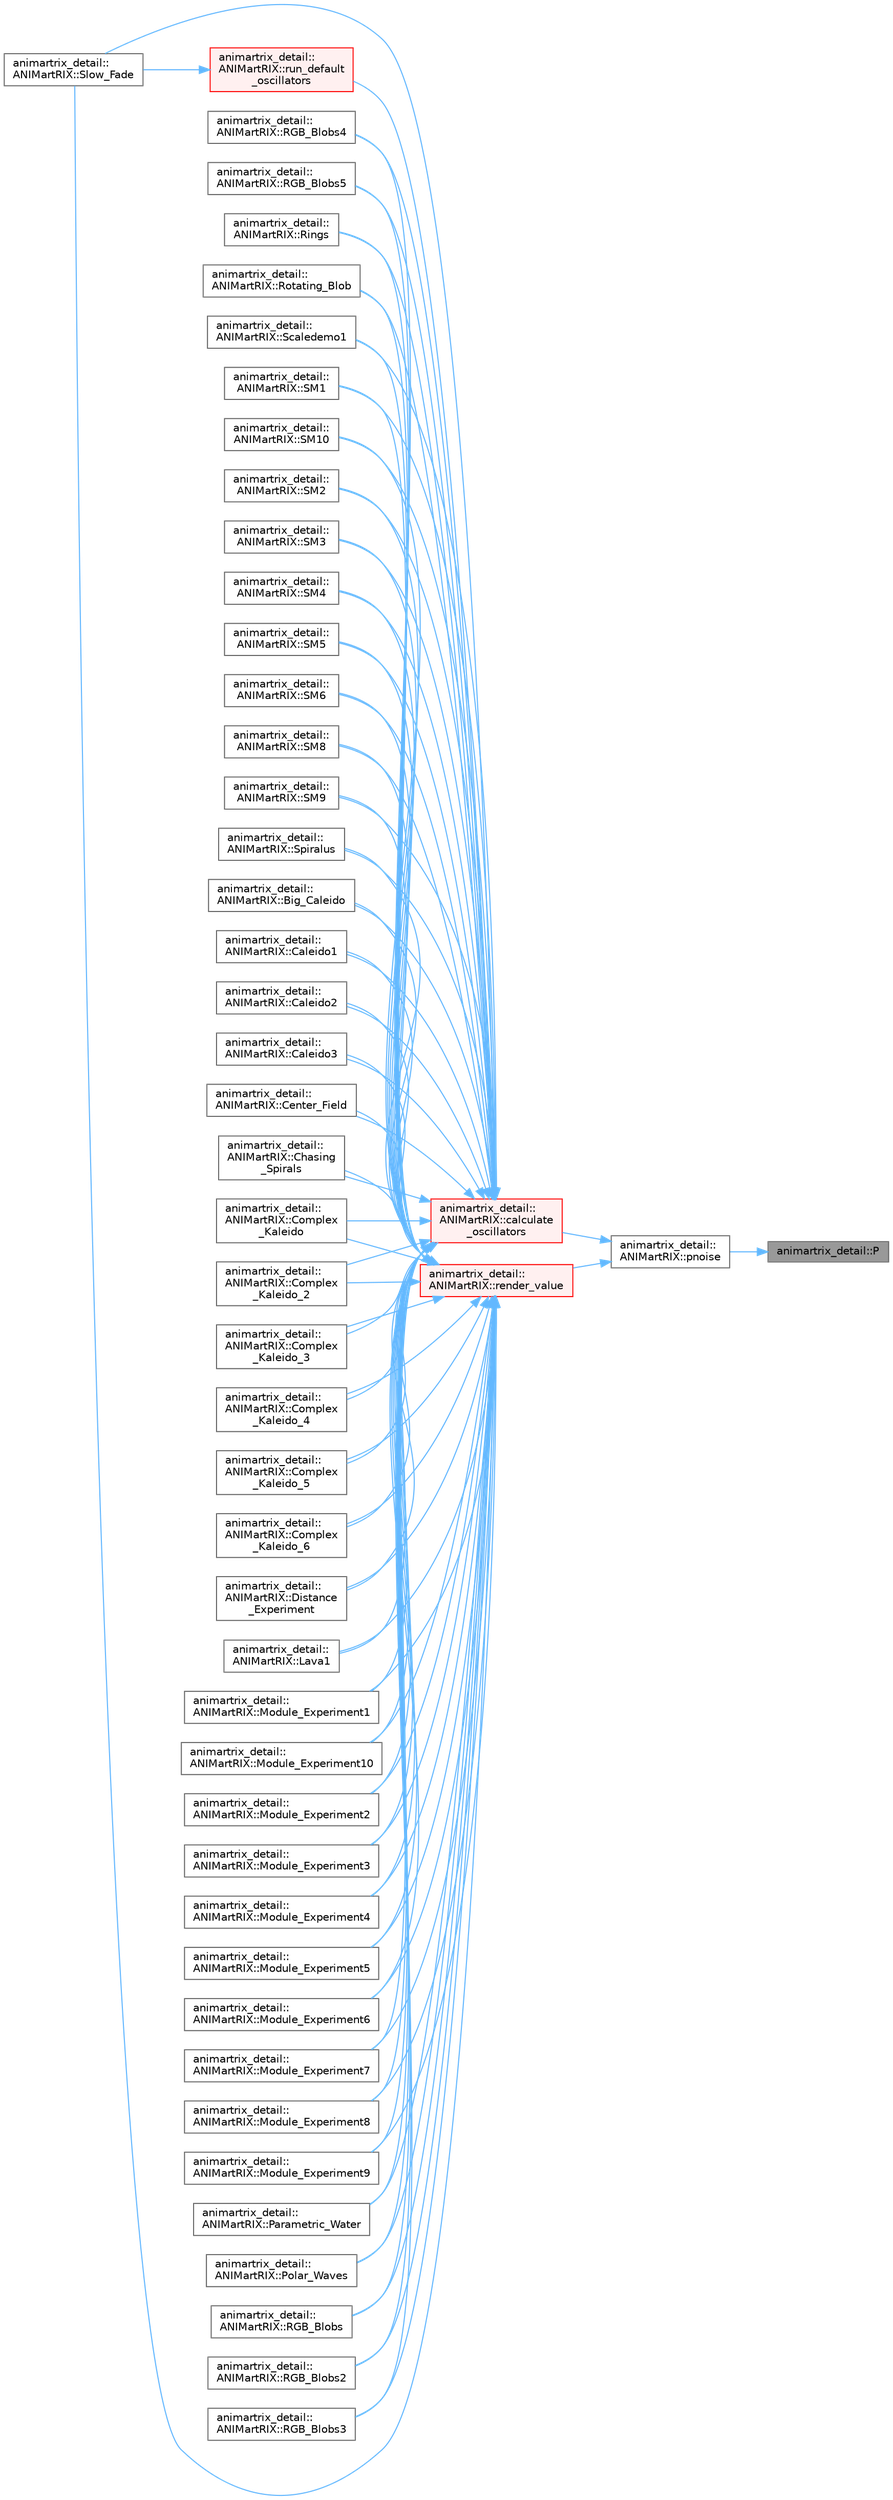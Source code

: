 digraph "animartrix_detail::P"
{
 // INTERACTIVE_SVG=YES
 // LATEX_PDF_SIZE
  bgcolor="transparent";
  edge [fontname=Helvetica,fontsize=10,labelfontname=Helvetica,labelfontsize=10];
  node [fontname=Helvetica,fontsize=10,shape=box,height=0.2,width=0.4];
  rankdir="RL";
  Node1 [id="Node000001",label="animartrix_detail::P",height=0.2,width=0.4,color="gray40", fillcolor="grey60", style="filled", fontcolor="black",tooltip=" "];
  Node1 -> Node2 [id="edge1_Node000001_Node000002",dir="back",color="steelblue1",style="solid",tooltip=" "];
  Node2 [id="Node000002",label="animartrix_detail::\lANIMartRIX::pnoise",height=0.2,width=0.4,color="grey40", fillcolor="white", style="filled",URL="$df/d5e/classanimartrix__detail_1_1_a_n_i_mart_r_i_x_a4e599e324fb4f9bec1a113f1843f6058.html#a4e599e324fb4f9bec1a113f1843f6058",tooltip=" "];
  Node2 -> Node3 [id="edge2_Node000002_Node000003",dir="back",color="steelblue1",style="solid",tooltip=" "];
  Node3 [id="Node000003",label="animartrix_detail::\lANIMartRIX::calculate\l_oscillators",height=0.2,width=0.4,color="red", fillcolor="#FFF0F0", style="filled",URL="$df/d5e/classanimartrix__detail_1_1_a_n_i_mart_r_i_x_a8f1a3ef6f9688953f30b62ee5a3842e0.html#a8f1a3ef6f9688953f30b62ee5a3842e0",tooltip=" "];
  Node3 -> Node4 [id="edge3_Node000003_Node000004",dir="back",color="steelblue1",style="solid",tooltip=" "];
  Node4 [id="Node000004",label="animartrix_detail::\lANIMartRIX::Big_Caleido",height=0.2,width=0.4,color="grey40", fillcolor="white", style="filled",URL="$df/d5e/classanimartrix__detail_1_1_a_n_i_mart_r_i_x_afd42bd1ab9524ace460826650d786553.html#afd42bd1ab9524ace460826650d786553",tooltip=" "];
  Node3 -> Node5 [id="edge4_Node000003_Node000005",dir="back",color="steelblue1",style="solid",tooltip=" "];
  Node5 [id="Node000005",label="animartrix_detail::\lANIMartRIX::Caleido1",height=0.2,width=0.4,color="grey40", fillcolor="white", style="filled",URL="$df/d5e/classanimartrix__detail_1_1_a_n_i_mart_r_i_x_a635b9bd669d09ed6fb6fd57928d7db35.html#a635b9bd669d09ed6fb6fd57928d7db35",tooltip=" "];
  Node3 -> Node6 [id="edge5_Node000003_Node000006",dir="back",color="steelblue1",style="solid",tooltip=" "];
  Node6 [id="Node000006",label="animartrix_detail::\lANIMartRIX::Caleido2",height=0.2,width=0.4,color="grey40", fillcolor="white", style="filled",URL="$df/d5e/classanimartrix__detail_1_1_a_n_i_mart_r_i_x_aaf67b24ce35b40df41e25e1f38c094c4.html#aaf67b24ce35b40df41e25e1f38c094c4",tooltip=" "];
  Node3 -> Node7 [id="edge6_Node000003_Node000007",dir="back",color="steelblue1",style="solid",tooltip=" "];
  Node7 [id="Node000007",label="animartrix_detail::\lANIMartRIX::Caleido3",height=0.2,width=0.4,color="grey40", fillcolor="white", style="filled",URL="$df/d5e/classanimartrix__detail_1_1_a_n_i_mart_r_i_x_ae641ea96215a7c955214c9d942210d39.html#ae641ea96215a7c955214c9d942210d39",tooltip=" "];
  Node3 -> Node8 [id="edge7_Node000003_Node000008",dir="back",color="steelblue1",style="solid",tooltip=" "];
  Node8 [id="Node000008",label="animartrix_detail::\lANIMartRIX::Center_Field",height=0.2,width=0.4,color="grey40", fillcolor="white", style="filled",URL="$df/d5e/classanimartrix__detail_1_1_a_n_i_mart_r_i_x_a935f5ce0a54dd11a017c2144a4391c30.html#a935f5ce0a54dd11a017c2144a4391c30",tooltip=" "];
  Node3 -> Node9 [id="edge8_Node000003_Node000009",dir="back",color="steelblue1",style="solid",tooltip=" "];
  Node9 [id="Node000009",label="animartrix_detail::\lANIMartRIX::Chasing\l_Spirals",height=0.2,width=0.4,color="grey40", fillcolor="white", style="filled",URL="$df/d5e/classanimartrix__detail_1_1_a_n_i_mart_r_i_x_a6475946cb350bccabbca3d28eee3bede.html#a6475946cb350bccabbca3d28eee3bede",tooltip=" "];
  Node3 -> Node10 [id="edge9_Node000003_Node000010",dir="back",color="steelblue1",style="solid",tooltip=" "];
  Node10 [id="Node000010",label="animartrix_detail::\lANIMartRIX::Complex\l_Kaleido",height=0.2,width=0.4,color="grey40", fillcolor="white", style="filled",URL="$df/d5e/classanimartrix__detail_1_1_a_n_i_mart_r_i_x_a2a50d7ce292db55ed53567b5f87c6e4d.html#a2a50d7ce292db55ed53567b5f87c6e4d",tooltip=" "];
  Node3 -> Node11 [id="edge10_Node000003_Node000011",dir="back",color="steelblue1",style="solid",tooltip=" "];
  Node11 [id="Node000011",label="animartrix_detail::\lANIMartRIX::Complex\l_Kaleido_2",height=0.2,width=0.4,color="grey40", fillcolor="white", style="filled",URL="$df/d5e/classanimartrix__detail_1_1_a_n_i_mart_r_i_x_aa4f118355ed38a09cbac05c0ed1487e6.html#aa4f118355ed38a09cbac05c0ed1487e6",tooltip=" "];
  Node3 -> Node12 [id="edge11_Node000003_Node000012",dir="back",color="steelblue1",style="solid",tooltip=" "];
  Node12 [id="Node000012",label="animartrix_detail::\lANIMartRIX::Complex\l_Kaleido_3",height=0.2,width=0.4,color="grey40", fillcolor="white", style="filled",URL="$df/d5e/classanimartrix__detail_1_1_a_n_i_mart_r_i_x_aafa5d8f53b7592d3e8c05c77d233842d.html#aafa5d8f53b7592d3e8c05c77d233842d",tooltip=" "];
  Node3 -> Node13 [id="edge12_Node000003_Node000013",dir="back",color="steelblue1",style="solid",tooltip=" "];
  Node13 [id="Node000013",label="animartrix_detail::\lANIMartRIX::Complex\l_Kaleido_4",height=0.2,width=0.4,color="grey40", fillcolor="white", style="filled",URL="$df/d5e/classanimartrix__detail_1_1_a_n_i_mart_r_i_x_aaa6e9f5d15d84f47ab2cf9aec551f414.html#aaa6e9f5d15d84f47ab2cf9aec551f414",tooltip=" "];
  Node3 -> Node14 [id="edge13_Node000003_Node000014",dir="back",color="steelblue1",style="solid",tooltip=" "];
  Node14 [id="Node000014",label="animartrix_detail::\lANIMartRIX::Complex\l_Kaleido_5",height=0.2,width=0.4,color="grey40", fillcolor="white", style="filled",URL="$df/d5e/classanimartrix__detail_1_1_a_n_i_mart_r_i_x_a3ee9be43132eaf3adf379632b2f64c67.html#a3ee9be43132eaf3adf379632b2f64c67",tooltip=" "];
  Node3 -> Node15 [id="edge14_Node000003_Node000015",dir="back",color="steelblue1",style="solid",tooltip=" "];
  Node15 [id="Node000015",label="animartrix_detail::\lANIMartRIX::Complex\l_Kaleido_6",height=0.2,width=0.4,color="grey40", fillcolor="white", style="filled",URL="$df/d5e/classanimartrix__detail_1_1_a_n_i_mart_r_i_x_a118657bb9d688681edf4eda3d3e5e4e8.html#a118657bb9d688681edf4eda3d3e5e4e8",tooltip=" "];
  Node3 -> Node16 [id="edge15_Node000003_Node000016",dir="back",color="steelblue1",style="solid",tooltip=" "];
  Node16 [id="Node000016",label="animartrix_detail::\lANIMartRIX::Distance\l_Experiment",height=0.2,width=0.4,color="grey40", fillcolor="white", style="filled",URL="$df/d5e/classanimartrix__detail_1_1_a_n_i_mart_r_i_x_ab80f5d0aa4154346dbc4d7da7728bd76.html#ab80f5d0aa4154346dbc4d7da7728bd76",tooltip=" "];
  Node3 -> Node17 [id="edge16_Node000003_Node000017",dir="back",color="steelblue1",style="solid",tooltip=" "];
  Node17 [id="Node000017",label="animartrix_detail::\lANIMartRIX::Lava1",height=0.2,width=0.4,color="grey40", fillcolor="white", style="filled",URL="$df/d5e/classanimartrix__detail_1_1_a_n_i_mart_r_i_x_a41cfe7048ff500d69896a1bf782876ea.html#a41cfe7048ff500d69896a1bf782876ea",tooltip=" "];
  Node3 -> Node18 [id="edge17_Node000003_Node000018",dir="back",color="steelblue1",style="solid",tooltip=" "];
  Node18 [id="Node000018",label="animartrix_detail::\lANIMartRIX::Module_Experiment1",height=0.2,width=0.4,color="grey40", fillcolor="white", style="filled",URL="$df/d5e/classanimartrix__detail_1_1_a_n_i_mart_r_i_x_a05f4cb7ab634b4eac92529bc38087ffd.html#a05f4cb7ab634b4eac92529bc38087ffd",tooltip=" "];
  Node3 -> Node19 [id="edge18_Node000003_Node000019",dir="back",color="steelblue1",style="solid",tooltip=" "];
  Node19 [id="Node000019",label="animartrix_detail::\lANIMartRIX::Module_Experiment10",height=0.2,width=0.4,color="grey40", fillcolor="white", style="filled",URL="$df/d5e/classanimartrix__detail_1_1_a_n_i_mart_r_i_x_a5fc440a502553a8c0e2057466a3f863f.html#a5fc440a502553a8c0e2057466a3f863f",tooltip=" "];
  Node3 -> Node20 [id="edge19_Node000003_Node000020",dir="back",color="steelblue1",style="solid",tooltip=" "];
  Node20 [id="Node000020",label="animartrix_detail::\lANIMartRIX::Module_Experiment2",height=0.2,width=0.4,color="grey40", fillcolor="white", style="filled",URL="$df/d5e/classanimartrix__detail_1_1_a_n_i_mart_r_i_x_a5f801b2b8c16f34456bf50c049c201e8.html#a5f801b2b8c16f34456bf50c049c201e8",tooltip=" "];
  Node3 -> Node21 [id="edge20_Node000003_Node000021",dir="back",color="steelblue1",style="solid",tooltip=" "];
  Node21 [id="Node000021",label="animartrix_detail::\lANIMartRIX::Module_Experiment3",height=0.2,width=0.4,color="grey40", fillcolor="white", style="filled",URL="$df/d5e/classanimartrix__detail_1_1_a_n_i_mart_r_i_x_a9095b1798ba7315d94d5e577562de065.html#a9095b1798ba7315d94d5e577562de065",tooltip=" "];
  Node3 -> Node22 [id="edge21_Node000003_Node000022",dir="back",color="steelblue1",style="solid",tooltip=" "];
  Node22 [id="Node000022",label="animartrix_detail::\lANIMartRIX::Module_Experiment4",height=0.2,width=0.4,color="grey40", fillcolor="white", style="filled",URL="$df/d5e/classanimartrix__detail_1_1_a_n_i_mart_r_i_x_a165e52b98ceda0602285abe1b977b5d8.html#a165e52b98ceda0602285abe1b977b5d8",tooltip=" "];
  Node3 -> Node23 [id="edge22_Node000003_Node000023",dir="back",color="steelblue1",style="solid",tooltip=" "];
  Node23 [id="Node000023",label="animartrix_detail::\lANIMartRIX::Module_Experiment5",height=0.2,width=0.4,color="grey40", fillcolor="white", style="filled",URL="$df/d5e/classanimartrix__detail_1_1_a_n_i_mart_r_i_x_a76fc7586ee468e81955121181345f161.html#a76fc7586ee468e81955121181345f161",tooltip=" "];
  Node3 -> Node24 [id="edge23_Node000003_Node000024",dir="back",color="steelblue1",style="solid",tooltip=" "];
  Node24 [id="Node000024",label="animartrix_detail::\lANIMartRIX::Module_Experiment6",height=0.2,width=0.4,color="grey40", fillcolor="white", style="filled",URL="$df/d5e/classanimartrix__detail_1_1_a_n_i_mart_r_i_x_af83d95ad864df77e52956ea0e5db6322.html#af83d95ad864df77e52956ea0e5db6322",tooltip=" "];
  Node3 -> Node25 [id="edge24_Node000003_Node000025",dir="back",color="steelblue1",style="solid",tooltip=" "];
  Node25 [id="Node000025",label="animartrix_detail::\lANIMartRIX::Module_Experiment7",height=0.2,width=0.4,color="grey40", fillcolor="white", style="filled",URL="$df/d5e/classanimartrix__detail_1_1_a_n_i_mart_r_i_x_a60103321537b27127dc357a0865e7b93.html#a60103321537b27127dc357a0865e7b93",tooltip=" "];
  Node3 -> Node26 [id="edge25_Node000003_Node000026",dir="back",color="steelblue1",style="solid",tooltip=" "];
  Node26 [id="Node000026",label="animartrix_detail::\lANIMartRIX::Module_Experiment8",height=0.2,width=0.4,color="grey40", fillcolor="white", style="filled",URL="$df/d5e/classanimartrix__detail_1_1_a_n_i_mart_r_i_x_a396360a3178c3c4402ef95f59a0b108d.html#a396360a3178c3c4402ef95f59a0b108d",tooltip=" "];
  Node3 -> Node27 [id="edge26_Node000003_Node000027",dir="back",color="steelblue1",style="solid",tooltip=" "];
  Node27 [id="Node000027",label="animartrix_detail::\lANIMartRIX::Module_Experiment9",height=0.2,width=0.4,color="grey40", fillcolor="white", style="filled",URL="$df/d5e/classanimartrix__detail_1_1_a_n_i_mart_r_i_x_a364c32e87692fdfb1ab453cf47b55657.html#a364c32e87692fdfb1ab453cf47b55657",tooltip=" "];
  Node3 -> Node28 [id="edge27_Node000003_Node000028",dir="back",color="steelblue1",style="solid",tooltip=" "];
  Node28 [id="Node000028",label="animartrix_detail::\lANIMartRIX::Parametric_Water",height=0.2,width=0.4,color="grey40", fillcolor="white", style="filled",URL="$df/d5e/classanimartrix__detail_1_1_a_n_i_mart_r_i_x_aea01dc23c7b6c1534f29f9261cb72a00.html#aea01dc23c7b6c1534f29f9261cb72a00",tooltip=" "];
  Node3 -> Node29 [id="edge28_Node000003_Node000029",dir="back",color="steelblue1",style="solid",tooltip=" "];
  Node29 [id="Node000029",label="animartrix_detail::\lANIMartRIX::Polar_Waves",height=0.2,width=0.4,color="grey40", fillcolor="white", style="filled",URL="$df/d5e/classanimartrix__detail_1_1_a_n_i_mart_r_i_x_af6cc3badc6fddb1c90c1b56e4e671603.html#af6cc3badc6fddb1c90c1b56e4e671603",tooltip=" "];
  Node3 -> Node30 [id="edge29_Node000003_Node000030",dir="back",color="steelblue1",style="solid",tooltip=" "];
  Node30 [id="Node000030",label="animartrix_detail::\lANIMartRIX::RGB_Blobs",height=0.2,width=0.4,color="grey40", fillcolor="white", style="filled",URL="$df/d5e/classanimartrix__detail_1_1_a_n_i_mart_r_i_x_a9121d7dd9816ff120bd3f794545d2938.html#a9121d7dd9816ff120bd3f794545d2938",tooltip=" "];
  Node3 -> Node31 [id="edge30_Node000003_Node000031",dir="back",color="steelblue1",style="solid",tooltip=" "];
  Node31 [id="Node000031",label="animartrix_detail::\lANIMartRIX::RGB_Blobs2",height=0.2,width=0.4,color="grey40", fillcolor="white", style="filled",URL="$df/d5e/classanimartrix__detail_1_1_a_n_i_mart_r_i_x_a758452158fbdc0d119647b953191a1a2.html#a758452158fbdc0d119647b953191a1a2",tooltip=" "];
  Node3 -> Node32 [id="edge31_Node000003_Node000032",dir="back",color="steelblue1",style="solid",tooltip=" "];
  Node32 [id="Node000032",label="animartrix_detail::\lANIMartRIX::RGB_Blobs3",height=0.2,width=0.4,color="grey40", fillcolor="white", style="filled",URL="$df/d5e/classanimartrix__detail_1_1_a_n_i_mart_r_i_x_acd3e2ddec965fd407dd7f38abea59f14.html#acd3e2ddec965fd407dd7f38abea59f14",tooltip=" "];
  Node3 -> Node33 [id="edge32_Node000003_Node000033",dir="back",color="steelblue1",style="solid",tooltip=" "];
  Node33 [id="Node000033",label="animartrix_detail::\lANIMartRIX::RGB_Blobs4",height=0.2,width=0.4,color="grey40", fillcolor="white", style="filled",URL="$df/d5e/classanimartrix__detail_1_1_a_n_i_mart_r_i_x_ad61171286d065f87c26cd6f55051a6be.html#ad61171286d065f87c26cd6f55051a6be",tooltip=" "];
  Node3 -> Node34 [id="edge33_Node000003_Node000034",dir="back",color="steelblue1",style="solid",tooltip=" "];
  Node34 [id="Node000034",label="animartrix_detail::\lANIMartRIX::RGB_Blobs5",height=0.2,width=0.4,color="grey40", fillcolor="white", style="filled",URL="$df/d5e/classanimartrix__detail_1_1_a_n_i_mart_r_i_x_afa825942cafab7a498a6751c27d74338.html#afa825942cafab7a498a6751c27d74338",tooltip=" "];
  Node3 -> Node35 [id="edge34_Node000003_Node000035",dir="back",color="steelblue1",style="solid",tooltip=" "];
  Node35 [id="Node000035",label="animartrix_detail::\lANIMartRIX::Rings",height=0.2,width=0.4,color="grey40", fillcolor="white", style="filled",URL="$df/d5e/classanimartrix__detail_1_1_a_n_i_mart_r_i_x_a597433ca00a21a25a3c906406c2e87a8.html#a597433ca00a21a25a3c906406c2e87a8",tooltip=" "];
  Node3 -> Node36 [id="edge35_Node000003_Node000036",dir="back",color="steelblue1",style="solid",tooltip=" "];
  Node36 [id="Node000036",label="animartrix_detail::\lANIMartRIX::Rotating_Blob",height=0.2,width=0.4,color="grey40", fillcolor="white", style="filled",URL="$df/d5e/classanimartrix__detail_1_1_a_n_i_mart_r_i_x_ab750af5a909df3b86ad6dba13654b7f3.html#ab750af5a909df3b86ad6dba13654b7f3",tooltip=" "];
  Node3 -> Node37 [id="edge36_Node000003_Node000037",dir="back",color="steelblue1",style="solid",tooltip=" "];
  Node37 [id="Node000037",label="animartrix_detail::\lANIMartRIX::run_default\l_oscillators",height=0.2,width=0.4,color="red", fillcolor="#FFF0F0", style="filled",URL="$df/d5e/classanimartrix__detail_1_1_a_n_i_mart_r_i_x_abe838f642d6fe7c75c61f288b2ddb207.html#abe838f642d6fe7c75c61f288b2ddb207",tooltip=" "];
  Node37 -> Node39 [id="edge37_Node000037_Node000039",dir="back",color="steelblue1",style="solid",tooltip=" "];
  Node39 [id="Node000039",label="animartrix_detail::\lANIMartRIX::Slow_Fade",height=0.2,width=0.4,color="grey40", fillcolor="white", style="filled",URL="$df/d5e/classanimartrix__detail_1_1_a_n_i_mart_r_i_x_a5b783dbaa0771a5d0af729d0314982de.html#a5b783dbaa0771a5d0af729d0314982de",tooltip=" "];
  Node3 -> Node42 [id="edge38_Node000003_Node000042",dir="back",color="steelblue1",style="solid",tooltip=" "];
  Node42 [id="Node000042",label="animartrix_detail::\lANIMartRIX::Scaledemo1",height=0.2,width=0.4,color="grey40", fillcolor="white", style="filled",URL="$df/d5e/classanimartrix__detail_1_1_a_n_i_mart_r_i_x_ad01a9c7de26ab55ffe76d821ccecb64f.html#ad01a9c7de26ab55ffe76d821ccecb64f",tooltip=" "];
  Node3 -> Node39 [id="edge39_Node000003_Node000039",dir="back",color="steelblue1",style="solid",tooltip=" "];
  Node3 -> Node43 [id="edge40_Node000003_Node000043",dir="back",color="steelblue1",style="solid",tooltip=" "];
  Node43 [id="Node000043",label="animartrix_detail::\lANIMartRIX::SM1",height=0.2,width=0.4,color="grey40", fillcolor="white", style="filled",URL="$df/d5e/classanimartrix__detail_1_1_a_n_i_mart_r_i_x_a3ed9ef2eeedfd2f36a206f8ab232c3cd.html#a3ed9ef2eeedfd2f36a206f8ab232c3cd",tooltip=" "];
  Node3 -> Node44 [id="edge41_Node000003_Node000044",dir="back",color="steelblue1",style="solid",tooltip=" "];
  Node44 [id="Node000044",label="animartrix_detail::\lANIMartRIX::SM10",height=0.2,width=0.4,color="grey40", fillcolor="white", style="filled",URL="$df/d5e/classanimartrix__detail_1_1_a_n_i_mart_r_i_x_a4f01f58744558bcde657028dcee6a6a6.html#a4f01f58744558bcde657028dcee6a6a6",tooltip=" "];
  Node3 -> Node45 [id="edge42_Node000003_Node000045",dir="back",color="steelblue1",style="solid",tooltip=" "];
  Node45 [id="Node000045",label="animartrix_detail::\lANIMartRIX::SM2",height=0.2,width=0.4,color="grey40", fillcolor="white", style="filled",URL="$df/d5e/classanimartrix__detail_1_1_a_n_i_mart_r_i_x_a5db256caeb07a25ac6446a5ac0da1622.html#a5db256caeb07a25ac6446a5ac0da1622",tooltip=" "];
  Node3 -> Node46 [id="edge43_Node000003_Node000046",dir="back",color="steelblue1",style="solid",tooltip=" "];
  Node46 [id="Node000046",label="animartrix_detail::\lANIMartRIX::SM3",height=0.2,width=0.4,color="grey40", fillcolor="white", style="filled",URL="$df/d5e/classanimartrix__detail_1_1_a_n_i_mart_r_i_x_ace2a7baa87d8879f13d55359623ce515.html#ace2a7baa87d8879f13d55359623ce515",tooltip=" "];
  Node3 -> Node47 [id="edge44_Node000003_Node000047",dir="back",color="steelblue1",style="solid",tooltip=" "];
  Node47 [id="Node000047",label="animartrix_detail::\lANIMartRIX::SM4",height=0.2,width=0.4,color="grey40", fillcolor="white", style="filled",URL="$df/d5e/classanimartrix__detail_1_1_a_n_i_mart_r_i_x_a034daa1ad2b1306def22f317ac103f2e.html#a034daa1ad2b1306def22f317ac103f2e",tooltip=" "];
  Node3 -> Node48 [id="edge45_Node000003_Node000048",dir="back",color="steelblue1",style="solid",tooltip=" "];
  Node48 [id="Node000048",label="animartrix_detail::\lANIMartRIX::SM5",height=0.2,width=0.4,color="grey40", fillcolor="white", style="filled",URL="$df/d5e/classanimartrix__detail_1_1_a_n_i_mart_r_i_x_a7d0e3fc2284c9c371943c60022d9bdf0.html#a7d0e3fc2284c9c371943c60022d9bdf0",tooltip=" "];
  Node3 -> Node49 [id="edge46_Node000003_Node000049",dir="back",color="steelblue1",style="solid",tooltip=" "];
  Node49 [id="Node000049",label="animartrix_detail::\lANIMartRIX::SM6",height=0.2,width=0.4,color="grey40", fillcolor="white", style="filled",URL="$df/d5e/classanimartrix__detail_1_1_a_n_i_mart_r_i_x_a121bf7b262a81214a229fc3db3cae0b1.html#a121bf7b262a81214a229fc3db3cae0b1",tooltip=" "];
  Node3 -> Node50 [id="edge47_Node000003_Node000050",dir="back",color="steelblue1",style="solid",tooltip=" "];
  Node50 [id="Node000050",label="animartrix_detail::\lANIMartRIX::SM8",height=0.2,width=0.4,color="grey40", fillcolor="white", style="filled",URL="$df/d5e/classanimartrix__detail_1_1_a_n_i_mart_r_i_x_a19408db3c2f47c7009d2cd71dc6fe4c3.html#a19408db3c2f47c7009d2cd71dc6fe4c3",tooltip=" "];
  Node3 -> Node51 [id="edge48_Node000003_Node000051",dir="back",color="steelblue1",style="solid",tooltip=" "];
  Node51 [id="Node000051",label="animartrix_detail::\lANIMartRIX::SM9",height=0.2,width=0.4,color="grey40", fillcolor="white", style="filled",URL="$df/d5e/classanimartrix__detail_1_1_a_n_i_mart_r_i_x_aadb8f1623ec92a0c48de2655ef514082.html#aadb8f1623ec92a0c48de2655ef514082",tooltip=" "];
  Node3 -> Node52 [id="edge49_Node000003_Node000052",dir="back",color="steelblue1",style="solid",tooltip=" "];
  Node52 [id="Node000052",label="animartrix_detail::\lANIMartRIX::Spiralus",height=0.2,width=0.4,color="grey40", fillcolor="white", style="filled",URL="$df/d5e/classanimartrix__detail_1_1_a_n_i_mart_r_i_x_a2b274ca72ef7ad21fb086fc50e0be9ee.html#a2b274ca72ef7ad21fb086fc50e0be9ee",tooltip=" "];
  Node2 -> Node57 [id="edge50_Node000002_Node000057",dir="back",color="steelblue1",style="solid",tooltip=" "];
  Node57 [id="Node000057",label="animartrix_detail::\lANIMartRIX::render_value",height=0.2,width=0.4,color="red", fillcolor="#FFF0F0", style="filled",URL="$df/d5e/classanimartrix__detail_1_1_a_n_i_mart_r_i_x_a867d92fbbe56d9cdbd02638db2795324.html#a867d92fbbe56d9cdbd02638db2795324",tooltip=" "];
  Node57 -> Node4 [id="edge51_Node000057_Node000004",dir="back",color="steelblue1",style="solid",tooltip=" "];
  Node57 -> Node5 [id="edge52_Node000057_Node000005",dir="back",color="steelblue1",style="solid",tooltip=" "];
  Node57 -> Node6 [id="edge53_Node000057_Node000006",dir="back",color="steelblue1",style="solid",tooltip=" "];
  Node57 -> Node7 [id="edge54_Node000057_Node000007",dir="back",color="steelblue1",style="solid",tooltip=" "];
  Node57 -> Node8 [id="edge55_Node000057_Node000008",dir="back",color="steelblue1",style="solid",tooltip=" "];
  Node57 -> Node9 [id="edge56_Node000057_Node000009",dir="back",color="steelblue1",style="solid",tooltip=" "];
  Node57 -> Node10 [id="edge57_Node000057_Node000010",dir="back",color="steelblue1",style="solid",tooltip=" "];
  Node57 -> Node11 [id="edge58_Node000057_Node000011",dir="back",color="steelblue1",style="solid",tooltip=" "];
  Node57 -> Node12 [id="edge59_Node000057_Node000012",dir="back",color="steelblue1",style="solid",tooltip=" "];
  Node57 -> Node13 [id="edge60_Node000057_Node000013",dir="back",color="steelblue1",style="solid",tooltip=" "];
  Node57 -> Node14 [id="edge61_Node000057_Node000014",dir="back",color="steelblue1",style="solid",tooltip=" "];
  Node57 -> Node15 [id="edge62_Node000057_Node000015",dir="back",color="steelblue1",style="solid",tooltip=" "];
  Node57 -> Node16 [id="edge63_Node000057_Node000016",dir="back",color="steelblue1",style="solid",tooltip=" "];
  Node57 -> Node17 [id="edge64_Node000057_Node000017",dir="back",color="steelblue1",style="solid",tooltip=" "];
  Node57 -> Node18 [id="edge65_Node000057_Node000018",dir="back",color="steelblue1",style="solid",tooltip=" "];
  Node57 -> Node19 [id="edge66_Node000057_Node000019",dir="back",color="steelblue1",style="solid",tooltip=" "];
  Node57 -> Node20 [id="edge67_Node000057_Node000020",dir="back",color="steelblue1",style="solid",tooltip=" "];
  Node57 -> Node21 [id="edge68_Node000057_Node000021",dir="back",color="steelblue1",style="solid",tooltip=" "];
  Node57 -> Node22 [id="edge69_Node000057_Node000022",dir="back",color="steelblue1",style="solid",tooltip=" "];
  Node57 -> Node23 [id="edge70_Node000057_Node000023",dir="back",color="steelblue1",style="solid",tooltip=" "];
  Node57 -> Node24 [id="edge71_Node000057_Node000024",dir="back",color="steelblue1",style="solid",tooltip=" "];
  Node57 -> Node25 [id="edge72_Node000057_Node000025",dir="back",color="steelblue1",style="solid",tooltip=" "];
  Node57 -> Node26 [id="edge73_Node000057_Node000026",dir="back",color="steelblue1",style="solid",tooltip=" "];
  Node57 -> Node27 [id="edge74_Node000057_Node000027",dir="back",color="steelblue1",style="solid",tooltip=" "];
  Node57 -> Node28 [id="edge75_Node000057_Node000028",dir="back",color="steelblue1",style="solid",tooltip=" "];
  Node57 -> Node29 [id="edge76_Node000057_Node000029",dir="back",color="steelblue1",style="solid",tooltip=" "];
  Node57 -> Node30 [id="edge77_Node000057_Node000030",dir="back",color="steelblue1",style="solid",tooltip=" "];
  Node57 -> Node31 [id="edge78_Node000057_Node000031",dir="back",color="steelblue1",style="solid",tooltip=" "];
  Node57 -> Node32 [id="edge79_Node000057_Node000032",dir="back",color="steelblue1",style="solid",tooltip=" "];
  Node57 -> Node33 [id="edge80_Node000057_Node000033",dir="back",color="steelblue1",style="solid",tooltip=" "];
  Node57 -> Node34 [id="edge81_Node000057_Node000034",dir="back",color="steelblue1",style="solid",tooltip=" "];
  Node57 -> Node35 [id="edge82_Node000057_Node000035",dir="back",color="steelblue1",style="solid",tooltip=" "];
  Node57 -> Node36 [id="edge83_Node000057_Node000036",dir="back",color="steelblue1",style="solid",tooltip=" "];
  Node57 -> Node42 [id="edge84_Node000057_Node000042",dir="back",color="steelblue1",style="solid",tooltip=" "];
  Node57 -> Node39 [id="edge85_Node000057_Node000039",dir="back",color="steelblue1",style="solid",tooltip=" "];
  Node57 -> Node43 [id="edge86_Node000057_Node000043",dir="back",color="steelblue1",style="solid",tooltip=" "];
  Node57 -> Node44 [id="edge87_Node000057_Node000044",dir="back",color="steelblue1",style="solid",tooltip=" "];
  Node57 -> Node45 [id="edge88_Node000057_Node000045",dir="back",color="steelblue1",style="solid",tooltip=" "];
  Node57 -> Node46 [id="edge89_Node000057_Node000046",dir="back",color="steelblue1",style="solid",tooltip=" "];
  Node57 -> Node47 [id="edge90_Node000057_Node000047",dir="back",color="steelblue1",style="solid",tooltip=" "];
  Node57 -> Node48 [id="edge91_Node000057_Node000048",dir="back",color="steelblue1",style="solid",tooltip=" "];
  Node57 -> Node49 [id="edge92_Node000057_Node000049",dir="back",color="steelblue1",style="solid",tooltip=" "];
  Node57 -> Node50 [id="edge93_Node000057_Node000050",dir="back",color="steelblue1",style="solid",tooltip=" "];
  Node57 -> Node51 [id="edge94_Node000057_Node000051",dir="back",color="steelblue1",style="solid",tooltip=" "];
  Node57 -> Node52 [id="edge95_Node000057_Node000052",dir="back",color="steelblue1",style="solid",tooltip=" "];
}
